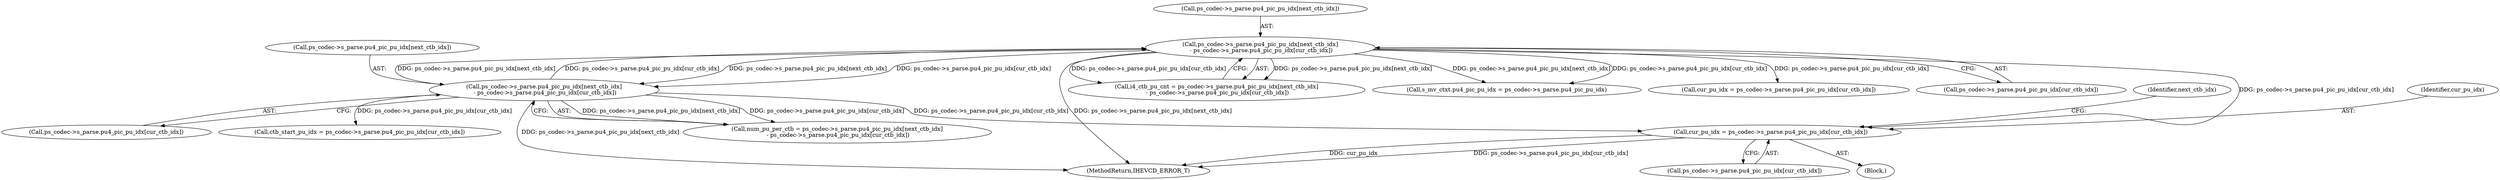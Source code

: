 digraph "0_Android_bcfc7124f6ef9f1ec128fb2e90de774a5b33d199_0@array" {
"1003832" [label="(Call,cur_pu_idx = ps_codec->s_parse.pu4_pic_pu_idx[cur_ctb_idx])"];
"1003246" [label="(Call,ps_codec->s_parse.pu4_pic_pu_idx[next_ctb_idx]\n - ps_codec->s_parse.pu4_pic_pu_idx[cur_ctb_idx])"];
"1003558" [label="(Call,ps_codec->s_parse.pu4_pic_pu_idx[next_ctb_idx]\n - ps_codec->s_parse.pu4_pic_pu_idx[cur_ctb_idx])"];
"1003558" [label="(Call,ps_codec->s_parse.pu4_pic_pu_idx[next_ctb_idx]\n - ps_codec->s_parse.pu4_pic_pu_idx[cur_ctb_idx])"];
"1003833" [label="(Identifier,cur_pu_idx)"];
"1003556" [label="(Call,num_pu_per_ctb = ps_codec->s_parse.pu4_pic_pu_idx[next_ctb_idx]\n - ps_codec->s_parse.pu4_pic_pu_idx[cur_ctb_idx])"];
"1003573" [label="(Call,ctb_start_pu_idx = ps_codec->s_parse.pu4_pic_pu_idx[cur_ctb_idx])"];
"1005173" [label="(MethodReturn,IHEVCD_ERROR_T)"];
"1003246" [label="(Call,ps_codec->s_parse.pu4_pic_pu_idx[next_ctb_idx]\n - ps_codec->s_parse.pu4_pic_pu_idx[cur_ctb_idx])"];
"1003834" [label="(Call,ps_codec->s_parse.pu4_pic_pu_idx[cur_ctb_idx])"];
"1003559" [label="(Call,ps_codec->s_parse.pu4_pic_pu_idx[next_ctb_idx])"];
"1003832" [label="(Call,cur_pu_idx = ps_codec->s_parse.pu4_pic_pu_idx[cur_ctb_idx])"];
"1003842" [label="(Identifier,next_ctb_idx)"];
"1003244" [label="(Call,i4_ctb_pu_cnt = ps_codec->s_parse.pu4_pic_pu_idx[next_ctb_idx]\n - ps_codec->s_parse.pu4_pic_pu_idx[cur_ctb_idx])"];
"1003247" [label="(Call,ps_codec->s_parse.pu4_pic_pu_idx[next_ctb_idx])"];
"1003789" [label="(Block,)"];
"1003363" [label="(Call,s_mv_ctxt.pu4_pic_pu_idx = ps_codec->s_parse.pu4_pic_pu_idx)"];
"1003261" [label="(Call,cur_pu_idx = ps_codec->s_parse.pu4_pic_pu_idx[cur_ctb_idx])"];
"1003254" [label="(Call,ps_codec->s_parse.pu4_pic_pu_idx[cur_ctb_idx])"];
"1003566" [label="(Call,ps_codec->s_parse.pu4_pic_pu_idx[cur_ctb_idx])"];
"1003832" -> "1003789"  [label="AST: "];
"1003832" -> "1003834"  [label="CFG: "];
"1003833" -> "1003832"  [label="AST: "];
"1003834" -> "1003832"  [label="AST: "];
"1003842" -> "1003832"  [label="CFG: "];
"1003832" -> "1005173"  [label="DDG: ps_codec->s_parse.pu4_pic_pu_idx[cur_ctb_idx]"];
"1003832" -> "1005173"  [label="DDG: cur_pu_idx"];
"1003246" -> "1003832"  [label="DDG: ps_codec->s_parse.pu4_pic_pu_idx[cur_ctb_idx]"];
"1003558" -> "1003832"  [label="DDG: ps_codec->s_parse.pu4_pic_pu_idx[cur_ctb_idx]"];
"1003246" -> "1003244"  [label="AST: "];
"1003246" -> "1003254"  [label="CFG: "];
"1003247" -> "1003246"  [label="AST: "];
"1003254" -> "1003246"  [label="AST: "];
"1003244" -> "1003246"  [label="CFG: "];
"1003246" -> "1005173"  [label="DDG: ps_codec->s_parse.pu4_pic_pu_idx[next_ctb_idx]"];
"1003246" -> "1003244"  [label="DDG: ps_codec->s_parse.pu4_pic_pu_idx[next_ctb_idx]"];
"1003246" -> "1003244"  [label="DDG: ps_codec->s_parse.pu4_pic_pu_idx[cur_ctb_idx]"];
"1003558" -> "1003246"  [label="DDG: ps_codec->s_parse.pu4_pic_pu_idx[next_ctb_idx]"];
"1003558" -> "1003246"  [label="DDG: ps_codec->s_parse.pu4_pic_pu_idx[cur_ctb_idx]"];
"1003246" -> "1003261"  [label="DDG: ps_codec->s_parse.pu4_pic_pu_idx[cur_ctb_idx]"];
"1003246" -> "1003363"  [label="DDG: ps_codec->s_parse.pu4_pic_pu_idx[next_ctb_idx]"];
"1003246" -> "1003363"  [label="DDG: ps_codec->s_parse.pu4_pic_pu_idx[cur_ctb_idx]"];
"1003246" -> "1003558"  [label="DDG: ps_codec->s_parse.pu4_pic_pu_idx[next_ctb_idx]"];
"1003246" -> "1003558"  [label="DDG: ps_codec->s_parse.pu4_pic_pu_idx[cur_ctb_idx]"];
"1003558" -> "1003556"  [label="AST: "];
"1003558" -> "1003566"  [label="CFG: "];
"1003559" -> "1003558"  [label="AST: "];
"1003566" -> "1003558"  [label="AST: "];
"1003556" -> "1003558"  [label="CFG: "];
"1003558" -> "1005173"  [label="DDG: ps_codec->s_parse.pu4_pic_pu_idx[next_ctb_idx]"];
"1003558" -> "1003556"  [label="DDG: ps_codec->s_parse.pu4_pic_pu_idx[next_ctb_idx]"];
"1003558" -> "1003556"  [label="DDG: ps_codec->s_parse.pu4_pic_pu_idx[cur_ctb_idx]"];
"1003558" -> "1003573"  [label="DDG: ps_codec->s_parse.pu4_pic_pu_idx[cur_ctb_idx]"];
}
